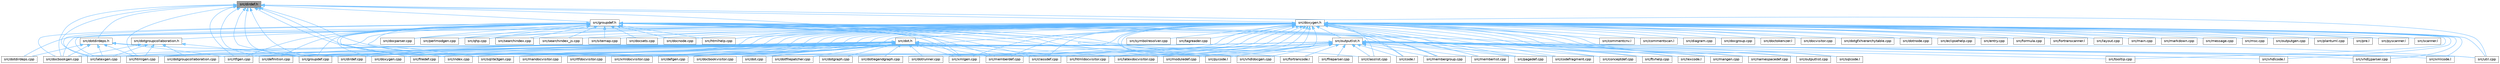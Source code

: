 digraph "src/dirdef.h"
{
 // INTERACTIVE_SVG=YES
 // LATEX_PDF_SIZE
  bgcolor="transparent";
  edge [fontname=Helvetica,fontsize=10,labelfontname=Helvetica,labelfontsize=10];
  node [fontname=Helvetica,fontsize=10,shape=box,height=0.2,width=0.4];
  Node1 [id="Node000001",label="src/dirdef.h",height=0.2,width=0.4,color="gray40", fillcolor="grey60", style="filled", fontcolor="black",tooltip=" "];
  Node1 -> Node2 [id="edge1_Node000001_Node000002",dir="back",color="steelblue1",style="solid",tooltip=" "];
  Node2 [id="Node000002",label="src/definition.cpp",height=0.2,width=0.4,color="grey40", fillcolor="white", style="filled",URL="$d3/dea/definition_8cpp.html",tooltip=" "];
  Node1 -> Node3 [id="edge2_Node000001_Node000003",dir="back",color="steelblue1",style="solid",tooltip=" "];
  Node3 [id="Node000003",label="src/dirdef.cpp",height=0.2,width=0.4,color="grey40", fillcolor="white", style="filled",URL="$d8/d52/dirdef_8cpp.html",tooltip=" "];
  Node1 -> Node4 [id="edge3_Node000001_Node000004",dir="back",color="steelblue1",style="solid",tooltip=" "];
  Node4 [id="Node000004",label="src/docbookgen.cpp",height=0.2,width=0.4,color="grey40", fillcolor="white", style="filled",URL="$d8/d29/docbookgen_8cpp.html",tooltip=" "];
  Node1 -> Node5 [id="edge4_Node000001_Node000005",dir="back",color="steelblue1",style="solid",tooltip=" "];
  Node5 [id="Node000005",label="src/dotdirdeps.h",height=0.2,width=0.4,color="grey40", fillcolor="white", style="filled",URL="$d3/dcf/dotdirdeps_8h.html",tooltip=" "];
  Node5 -> Node3 [id="edge5_Node000005_Node000003",dir="back",color="steelblue1",style="solid",tooltip=" "];
  Node5 -> Node4 [id="edge6_Node000005_Node000004",dir="back",color="steelblue1",style="solid",tooltip=" "];
  Node5 -> Node6 [id="edge7_Node000005_Node000006",dir="back",color="steelblue1",style="solid",tooltip=" "];
  Node6 [id="Node000006",label="src/dotdirdeps.cpp",height=0.2,width=0.4,color="grey40", fillcolor="white", style="filled",URL="$da/d45/dotdirdeps_8cpp.html",tooltip=" "];
  Node5 -> Node7 [id="edge8_Node000005_Node000007",dir="back",color="steelblue1",style="solid",tooltip=" "];
  Node7 [id="Node000007",label="src/htmlgen.cpp",height=0.2,width=0.4,color="grey40", fillcolor="white", style="filled",URL="$d8/d6e/htmlgen_8cpp.html",tooltip=" "];
  Node5 -> Node8 [id="edge9_Node000005_Node000008",dir="back",color="steelblue1",style="solid",tooltip=" "];
  Node8 [id="Node000008",label="src/latexgen.cpp",height=0.2,width=0.4,color="grey40", fillcolor="white", style="filled",URL="$d4/d42/latexgen_8cpp.html",tooltip=" "];
  Node5 -> Node9 [id="edge10_Node000005_Node000009",dir="back",color="steelblue1",style="solid",tooltip=" "];
  Node9 [id="Node000009",label="src/rtfgen.cpp",height=0.2,width=0.4,color="grey40", fillcolor="white", style="filled",URL="$d0/d9c/rtfgen_8cpp.html",tooltip=" "];
  Node1 -> Node10 [id="edge11_Node000001_Node000010",dir="back",color="steelblue1",style="solid",tooltip=" "];
  Node10 [id="Node000010",label="src/doxygen.cpp",height=0.2,width=0.4,color="grey40", fillcolor="white", style="filled",URL="$dc/d98/doxygen_8cpp.html",tooltip=" "];
  Node1 -> Node11 [id="edge12_Node000001_Node000011",dir="back",color="steelblue1",style="solid",tooltip=" "];
  Node11 [id="Node000011",label="src/doxygen.h",height=0.2,width=0.4,color="grey40", fillcolor="white", style="filled",URL="$d1/da1/doxygen_8h.html",tooltip=" "];
  Node11 -> Node12 [id="edge13_Node000011_Node000012",dir="back",color="steelblue1",style="solid",tooltip=" "];
  Node12 [id="Node000012",label="src/classdef.cpp",height=0.2,width=0.4,color="grey40", fillcolor="white", style="filled",URL="$de/d89/classdef_8cpp.html",tooltip=" "];
  Node11 -> Node13 [id="edge14_Node000011_Node000013",dir="back",color="steelblue1",style="solid",tooltip=" "];
  Node13 [id="Node000013",label="src/classlist.cpp",height=0.2,width=0.4,color="grey40", fillcolor="white", style="filled",URL="$d6/d10/classlist_8cpp.html",tooltip=" "];
  Node11 -> Node14 [id="edge15_Node000011_Node000014",dir="back",color="steelblue1",style="solid",tooltip=" "];
  Node14 [id="Node000014",label="src/code.l",height=0.2,width=0.4,color="grey40", fillcolor="white", style="filled",URL="$da/d1f/code_8l.html",tooltip=" "];
  Node11 -> Node15 [id="edge16_Node000011_Node000015",dir="back",color="steelblue1",style="solid",tooltip=" "];
  Node15 [id="Node000015",label="src/codefragment.cpp",height=0.2,width=0.4,color="grey40", fillcolor="white", style="filled",URL="$dd/d4a/codefragment_8cpp.html",tooltip=" "];
  Node11 -> Node16 [id="edge17_Node000011_Node000016",dir="back",color="steelblue1",style="solid",tooltip=" "];
  Node16 [id="Node000016",label="src/commentcnv.l",height=0.2,width=0.4,color="grey40", fillcolor="white", style="filled",URL="$d0/d47/commentcnv_8l.html",tooltip=" "];
  Node11 -> Node17 [id="edge18_Node000011_Node000017",dir="back",color="steelblue1",style="solid",tooltip=" "];
  Node17 [id="Node000017",label="src/commentscan.l",height=0.2,width=0.4,color="grey40", fillcolor="white", style="filled",URL="$d7/d5f/commentscan_8l.html",tooltip=" "];
  Node11 -> Node18 [id="edge19_Node000011_Node000018",dir="back",color="steelblue1",style="solid",tooltip=" "];
  Node18 [id="Node000018",label="src/conceptdef.cpp",height=0.2,width=0.4,color="grey40", fillcolor="white", style="filled",URL="$d8/d0a/conceptdef_8cpp.html",tooltip=" "];
  Node11 -> Node19 [id="edge20_Node000011_Node000019",dir="back",color="steelblue1",style="solid",tooltip=" "];
  Node19 [id="Node000019",label="src/defgen.cpp",height=0.2,width=0.4,color="grey40", fillcolor="white", style="filled",URL="$d3/d17/defgen_8cpp.html",tooltip=" "];
  Node11 -> Node2 [id="edge21_Node000011_Node000002",dir="back",color="steelblue1",style="solid",tooltip=" "];
  Node11 -> Node20 [id="edge22_Node000011_Node000020",dir="back",color="steelblue1",style="solid",tooltip=" "];
  Node20 [id="Node000020",label="src/diagram.cpp",height=0.2,width=0.4,color="grey40", fillcolor="white", style="filled",URL="$da/d0d/diagram_8cpp.html",tooltip=" "];
  Node11 -> Node3 [id="edge23_Node000011_Node000003",dir="back",color="steelblue1",style="solid",tooltip=" "];
  Node11 -> Node4 [id="edge24_Node000011_Node000004",dir="back",color="steelblue1",style="solid",tooltip=" "];
  Node11 -> Node21 [id="edge25_Node000011_Node000021",dir="back",color="steelblue1",style="solid",tooltip=" "];
  Node21 [id="Node000021",label="src/docbookvisitor.cpp",height=0.2,width=0.4,color="grey40", fillcolor="white", style="filled",URL="$dc/d05/docbookvisitor_8cpp.html",tooltip=" "];
  Node11 -> Node22 [id="edge26_Node000011_Node000022",dir="back",color="steelblue1",style="solid",tooltip=" "];
  Node22 [id="Node000022",label="src/docgroup.cpp",height=0.2,width=0.4,color="grey40", fillcolor="white", style="filled",URL="$d3/d36/docgroup_8cpp.html",tooltip=" "];
  Node11 -> Node23 [id="edge27_Node000011_Node000023",dir="back",color="steelblue1",style="solid",tooltip=" "];
  Node23 [id="Node000023",label="src/docnode.cpp",height=0.2,width=0.4,color="grey40", fillcolor="white", style="filled",URL="$d0/d2b/docnode_8cpp.html",tooltip=" "];
  Node11 -> Node24 [id="edge28_Node000011_Node000024",dir="back",color="steelblue1",style="solid",tooltip=" "];
  Node24 [id="Node000024",label="src/docparser.cpp",height=0.2,width=0.4,color="grey40", fillcolor="white", style="filled",URL="$da/d17/docparser_8cpp.html",tooltip=" "];
  Node11 -> Node25 [id="edge29_Node000011_Node000025",dir="back",color="steelblue1",style="solid",tooltip=" "];
  Node25 [id="Node000025",label="src/docsets.cpp",height=0.2,width=0.4,color="grey40", fillcolor="white", style="filled",URL="$d7/d8f/docsets_8cpp.html",tooltip=" "];
  Node11 -> Node26 [id="edge30_Node000011_Node000026",dir="back",color="steelblue1",style="solid",tooltip=" "];
  Node26 [id="Node000026",label="src/doctokenizer.l",height=0.2,width=0.4,color="grey40", fillcolor="white", style="filled",URL="$d1/d39/doctokenizer_8l.html",tooltip=" "];
  Node11 -> Node27 [id="edge31_Node000011_Node000027",dir="back",color="steelblue1",style="solid",tooltip=" "];
  Node27 [id="Node000027",label="src/docvisitor.cpp",height=0.2,width=0.4,color="grey40", fillcolor="white", style="filled",URL="$da/d39/docvisitor_8cpp.html",tooltip=" "];
  Node11 -> Node28 [id="edge32_Node000011_Node000028",dir="back",color="steelblue1",style="solid",tooltip=" "];
  Node28 [id="Node000028",label="src/dot.cpp",height=0.2,width=0.4,color="grey40", fillcolor="white", style="filled",URL="$de/daa/dot_8cpp.html",tooltip=" "];
  Node11 -> Node29 [id="edge33_Node000011_Node000029",dir="back",color="steelblue1",style="solid",tooltip=" "];
  Node29 [id="Node000029",label="src/dot.h",height=0.2,width=0.4,color="grey40", fillcolor="white", style="filled",URL="$d6/d4a/dot_8h.html",tooltip=" "];
  Node29 -> Node12 [id="edge34_Node000029_Node000012",dir="back",color="steelblue1",style="solid",tooltip=" "];
  Node29 -> Node19 [id="edge35_Node000029_Node000019",dir="back",color="steelblue1",style="solid",tooltip=" "];
  Node29 -> Node3 [id="edge36_Node000029_Node000003",dir="back",color="steelblue1",style="solid",tooltip=" "];
  Node29 -> Node4 [id="edge37_Node000029_Node000004",dir="back",color="steelblue1",style="solid",tooltip=" "];
  Node29 -> Node21 [id="edge38_Node000029_Node000021",dir="back",color="steelblue1",style="solid",tooltip=" "];
  Node29 -> Node28 [id="edge39_Node000029_Node000028",dir="back",color="steelblue1",style="solid",tooltip=" "];
  Node29 -> Node30 [id="edge40_Node000029_Node000030",dir="back",color="steelblue1",style="solid",tooltip=" "];
  Node30 [id="Node000030",label="src/dotfilepatcher.cpp",height=0.2,width=0.4,color="grey40", fillcolor="white", style="filled",URL="$d9/d92/dotfilepatcher_8cpp.html",tooltip=" "];
  Node29 -> Node31 [id="edge41_Node000029_Node000031",dir="back",color="steelblue1",style="solid",tooltip=" "];
  Node31 [id="Node000031",label="src/dotgraph.cpp",height=0.2,width=0.4,color="grey40", fillcolor="white", style="filled",URL="$de/d45/dotgraph_8cpp.html",tooltip=" "];
  Node29 -> Node32 [id="edge42_Node000029_Node000032",dir="back",color="steelblue1",style="solid",tooltip=" "];
  Node32 [id="Node000032",label="src/dotlegendgraph.cpp",height=0.2,width=0.4,color="grey40", fillcolor="white", style="filled",URL="$d4/d33/dotlegendgraph_8cpp.html",tooltip=" "];
  Node29 -> Node33 [id="edge43_Node000029_Node000033",dir="back",color="steelblue1",style="solid",tooltip=" "];
  Node33 [id="Node000033",label="src/dotrunner.cpp",height=0.2,width=0.4,color="grey40", fillcolor="white", style="filled",URL="$d1/dfe/dotrunner_8cpp.html",tooltip=" "];
  Node29 -> Node10 [id="edge44_Node000029_Node000010",dir="back",color="steelblue1",style="solid",tooltip=" "];
  Node29 -> Node34 [id="edge45_Node000029_Node000034",dir="back",color="steelblue1",style="solid",tooltip=" "];
  Node34 [id="Node000034",label="src/filedef.cpp",height=0.2,width=0.4,color="grey40", fillcolor="white", style="filled",URL="$d6/ddc/filedef_8cpp.html",tooltip=" "];
  Node29 -> Node35 [id="edge46_Node000029_Node000035",dir="back",color="steelblue1",style="solid",tooltip=" "];
  Node35 [id="Node000035",label="src/groupdef.cpp",height=0.2,width=0.4,color="grey40", fillcolor="white", style="filled",URL="$d6/d42/groupdef_8cpp.html",tooltip=" "];
  Node29 -> Node36 [id="edge47_Node000029_Node000036",dir="back",color="steelblue1",style="solid",tooltip=" "];
  Node36 [id="Node000036",label="src/htmldocvisitor.cpp",height=0.2,width=0.4,color="grey40", fillcolor="white", style="filled",URL="$da/db0/htmldocvisitor_8cpp.html",tooltip=" "];
  Node29 -> Node7 [id="edge48_Node000029_Node000007",dir="back",color="steelblue1",style="solid",tooltip=" "];
  Node29 -> Node37 [id="edge49_Node000029_Node000037",dir="back",color="steelblue1",style="solid",tooltip=" "];
  Node37 [id="Node000037",label="src/index.cpp",height=0.2,width=0.4,color="grey40", fillcolor="white", style="filled",URL="$db/d14/index_8cpp.html",tooltip="This file contains functions for the various index pages."];
  Node29 -> Node38 [id="edge50_Node000029_Node000038",dir="back",color="steelblue1",style="solid",tooltip=" "];
  Node38 [id="Node000038",label="src/latexdocvisitor.cpp",height=0.2,width=0.4,color="grey40", fillcolor="white", style="filled",URL="$d1/d4e/latexdocvisitor_8cpp.html",tooltip=" "];
  Node29 -> Node8 [id="edge51_Node000029_Node000008",dir="back",color="steelblue1",style="solid",tooltip=" "];
  Node29 -> Node39 [id="edge52_Node000029_Node000039",dir="back",color="steelblue1",style="solid",tooltip=" "];
  Node39 [id="Node000039",label="src/mandocvisitor.cpp",height=0.2,width=0.4,color="grey40", fillcolor="white", style="filled",URL="$d8/dde/mandocvisitor_8cpp.html",tooltip=" "];
  Node29 -> Node40 [id="edge53_Node000029_Node000040",dir="back",color="steelblue1",style="solid",tooltip=" "];
  Node40 [id="Node000040",label="src/memberdef.cpp",height=0.2,width=0.4,color="grey40", fillcolor="white", style="filled",URL="$d0/d72/memberdef_8cpp.html",tooltip=" "];
  Node29 -> Node41 [id="edge54_Node000029_Node000041",dir="back",color="steelblue1",style="solid",tooltip=" "];
  Node41 [id="Node000041",label="src/rtfdocvisitor.cpp",height=0.2,width=0.4,color="grey40", fillcolor="white", style="filled",URL="$de/d9a/rtfdocvisitor_8cpp.html",tooltip=" "];
  Node29 -> Node9 [id="edge55_Node000029_Node000009",dir="back",color="steelblue1",style="solid",tooltip=" "];
  Node29 -> Node42 [id="edge56_Node000029_Node000042",dir="back",color="steelblue1",style="solid",tooltip=" "];
  Node42 [id="Node000042",label="src/sqlite3gen.cpp",height=0.2,width=0.4,color="grey40", fillcolor="white", style="filled",URL="$d8/df8/sqlite3gen_8cpp.html",tooltip=" "];
  Node29 -> Node43 [id="edge57_Node000029_Node000043",dir="back",color="steelblue1",style="solid",tooltip=" "];
  Node43 [id="Node000043",label="src/xmldocvisitor.cpp",height=0.2,width=0.4,color="grey40", fillcolor="white", style="filled",URL="$dd/db6/xmldocvisitor_8cpp.html",tooltip=" "];
  Node29 -> Node44 [id="edge58_Node000029_Node000044",dir="back",color="steelblue1",style="solid",tooltip=" "];
  Node44 [id="Node000044",label="src/xmlgen.cpp",height=0.2,width=0.4,color="grey40", fillcolor="white", style="filled",URL="$d0/dc3/xmlgen_8cpp.html",tooltip=" "];
  Node11 -> Node6 [id="edge59_Node000011_Node000006",dir="back",color="steelblue1",style="solid",tooltip=" "];
  Node11 -> Node30 [id="edge60_Node000011_Node000030",dir="back",color="steelblue1",style="solid",tooltip=" "];
  Node11 -> Node45 [id="edge61_Node000011_Node000045",dir="back",color="steelblue1",style="solid",tooltip=" "];
  Node45 [id="Node000045",label="src/dotgfxhierarchytable.cpp",height=0.2,width=0.4,color="grey40", fillcolor="white", style="filled",URL="$d4/d09/dotgfxhierarchytable_8cpp.html",tooltip=" "];
  Node11 -> Node31 [id="edge62_Node000011_Node000031",dir="back",color="steelblue1",style="solid",tooltip=" "];
  Node11 -> Node46 [id="edge63_Node000011_Node000046",dir="back",color="steelblue1",style="solid",tooltip=" "];
  Node46 [id="Node000046",label="src/dotgroupcollaboration.cpp",height=0.2,width=0.4,color="grey40", fillcolor="white", style="filled",URL="$d1/d86/dotgroupcollaboration_8cpp.html",tooltip=" "];
  Node11 -> Node32 [id="edge64_Node000011_Node000032",dir="back",color="steelblue1",style="solid",tooltip=" "];
  Node11 -> Node47 [id="edge65_Node000011_Node000047",dir="back",color="steelblue1",style="solid",tooltip=" "];
  Node47 [id="Node000047",label="src/dotnode.cpp",height=0.2,width=0.4,color="grey40", fillcolor="white", style="filled",URL="$df/d58/dotnode_8cpp.html",tooltip=" "];
  Node11 -> Node33 [id="edge66_Node000011_Node000033",dir="back",color="steelblue1",style="solid",tooltip=" "];
  Node11 -> Node10 [id="edge67_Node000011_Node000010",dir="back",color="steelblue1",style="solid",tooltip=" "];
  Node11 -> Node48 [id="edge68_Node000011_Node000048",dir="back",color="steelblue1",style="solid",tooltip=" "];
  Node48 [id="Node000048",label="src/eclipsehelp.cpp",height=0.2,width=0.4,color="grey40", fillcolor="white", style="filled",URL="$d8/d56/eclipsehelp_8cpp.html",tooltip=" "];
  Node11 -> Node49 [id="edge69_Node000011_Node000049",dir="back",color="steelblue1",style="solid",tooltip=" "];
  Node49 [id="Node000049",label="src/entry.cpp",height=0.2,width=0.4,color="grey40", fillcolor="white", style="filled",URL="$d2/dd2/entry_8cpp.html",tooltip=" "];
  Node11 -> Node34 [id="edge70_Node000011_Node000034",dir="back",color="steelblue1",style="solid",tooltip=" "];
  Node11 -> Node50 [id="edge71_Node000011_Node000050",dir="back",color="steelblue1",style="solid",tooltip=" "];
  Node50 [id="Node000050",label="src/formula.cpp",height=0.2,width=0.4,color="grey40", fillcolor="white", style="filled",URL="$d7/d5b/formula_8cpp.html",tooltip=" "];
  Node11 -> Node51 [id="edge72_Node000011_Node000051",dir="back",color="steelblue1",style="solid",tooltip=" "];
  Node51 [id="Node000051",label="src/fortrancode.l",height=0.2,width=0.4,color="grey40", fillcolor="white", style="filled",URL="$d9/d5b/fortrancode_8l.html",tooltip=" "];
  Node11 -> Node52 [id="edge73_Node000011_Node000052",dir="back",color="steelblue1",style="solid",tooltip=" "];
  Node52 [id="Node000052",label="src/fortranscanner.l",height=0.2,width=0.4,color="grey40", fillcolor="white", style="filled",URL="$dd/d00/fortranscanner_8l.html",tooltip=" "];
  Node11 -> Node53 [id="edge74_Node000011_Node000053",dir="back",color="steelblue1",style="solid",tooltip=" "];
  Node53 [id="Node000053",label="src/ftvhelp.cpp",height=0.2,width=0.4,color="grey40", fillcolor="white", style="filled",URL="$db/d41/ftvhelp_8cpp.html",tooltip=" "];
  Node11 -> Node35 [id="edge75_Node000011_Node000035",dir="back",color="steelblue1",style="solid",tooltip=" "];
  Node11 -> Node36 [id="edge76_Node000011_Node000036",dir="back",color="steelblue1",style="solid",tooltip=" "];
  Node11 -> Node7 [id="edge77_Node000011_Node000007",dir="back",color="steelblue1",style="solid",tooltip=" "];
  Node11 -> Node54 [id="edge78_Node000011_Node000054",dir="back",color="steelblue1",style="solid",tooltip=" "];
  Node54 [id="Node000054",label="src/htmlhelp.cpp",height=0.2,width=0.4,color="grey40", fillcolor="white", style="filled",URL="$d3/d4b/htmlhelp_8cpp.html",tooltip=" "];
  Node11 -> Node37 [id="edge79_Node000011_Node000037",dir="back",color="steelblue1",style="solid",tooltip=" "];
  Node11 -> Node38 [id="edge80_Node000011_Node000038",dir="back",color="steelblue1",style="solid",tooltip=" "];
  Node11 -> Node8 [id="edge81_Node000011_Node000008",dir="back",color="steelblue1",style="solid",tooltip=" "];
  Node11 -> Node55 [id="edge82_Node000011_Node000055",dir="back",color="steelblue1",style="solid",tooltip=" "];
  Node55 [id="Node000055",label="src/layout.cpp",height=0.2,width=0.4,color="grey40", fillcolor="white", style="filled",URL="$db/d16/layout_8cpp.html",tooltip=" "];
  Node11 -> Node56 [id="edge83_Node000011_Node000056",dir="back",color="steelblue1",style="solid",tooltip=" "];
  Node56 [id="Node000056",label="src/lexcode.l",height=0.2,width=0.4,color="grey40", fillcolor="white", style="filled",URL="$d0/d7e/lexcode_8l.html",tooltip=" "];
  Node11 -> Node57 [id="edge84_Node000011_Node000057",dir="back",color="steelblue1",style="solid",tooltip=" "];
  Node57 [id="Node000057",label="src/main.cpp",height=0.2,width=0.4,color="grey40", fillcolor="white", style="filled",URL="$df/d0a/main_8cpp.html",tooltip="main entry point for doxygen"];
  Node11 -> Node39 [id="edge85_Node000011_Node000039",dir="back",color="steelblue1",style="solid",tooltip=" "];
  Node11 -> Node58 [id="edge86_Node000011_Node000058",dir="back",color="steelblue1",style="solid",tooltip=" "];
  Node58 [id="Node000058",label="src/mangen.cpp",height=0.2,width=0.4,color="grey40", fillcolor="white", style="filled",URL="$d7/de7/mangen_8cpp.html",tooltip=" "];
  Node11 -> Node59 [id="edge87_Node000011_Node000059",dir="back",color="steelblue1",style="solid",tooltip=" "];
  Node59 [id="Node000059",label="src/markdown.cpp",height=0.2,width=0.4,color="grey40", fillcolor="white", style="filled",URL="$de/d04/markdown_8cpp.html",tooltip=" "];
  Node11 -> Node40 [id="edge88_Node000011_Node000040",dir="back",color="steelblue1",style="solid",tooltip=" "];
  Node11 -> Node60 [id="edge89_Node000011_Node000060",dir="back",color="steelblue1",style="solid",tooltip=" "];
  Node60 [id="Node000060",label="src/membergroup.cpp",height=0.2,width=0.4,color="grey40", fillcolor="white", style="filled",URL="$d6/d18/membergroup_8cpp.html",tooltip=" "];
  Node11 -> Node61 [id="edge90_Node000011_Node000061",dir="back",color="steelblue1",style="solid",tooltip=" "];
  Node61 [id="Node000061",label="src/memberlist.cpp",height=0.2,width=0.4,color="grey40", fillcolor="white", style="filled",URL="$d0/d14/memberlist_8cpp.html",tooltip=" "];
  Node11 -> Node62 [id="edge91_Node000011_Node000062",dir="back",color="steelblue1",style="solid",tooltip=" "];
  Node62 [id="Node000062",label="src/message.cpp",height=0.2,width=0.4,color="grey40", fillcolor="white", style="filled",URL="$d8/d6a/message_8cpp.html",tooltip=" "];
  Node11 -> Node63 [id="edge92_Node000011_Node000063",dir="back",color="steelblue1",style="solid",tooltip=" "];
  Node63 [id="Node000063",label="src/msc.cpp",height=0.2,width=0.4,color="grey40", fillcolor="white", style="filled",URL="$db/d33/msc_8cpp.html",tooltip=" "];
  Node11 -> Node64 [id="edge93_Node000011_Node000064",dir="back",color="steelblue1",style="solid",tooltip=" "];
  Node64 [id="Node000064",label="src/namespacedef.cpp",height=0.2,width=0.4,color="grey40", fillcolor="white", style="filled",URL="$d7/d1c/namespacedef_8cpp.html",tooltip=" "];
  Node11 -> Node65 [id="edge94_Node000011_Node000065",dir="back",color="steelblue1",style="solid",tooltip=" "];
  Node65 [id="Node000065",label="src/outputgen.cpp",height=0.2,width=0.4,color="grey40", fillcolor="white", style="filled",URL="$d0/d17/outputgen_8cpp.html",tooltip=" "];
  Node11 -> Node66 [id="edge95_Node000011_Node000066",dir="back",color="steelblue1",style="solid",tooltip=" "];
  Node66 [id="Node000066",label="src/outputlist.cpp",height=0.2,width=0.4,color="grey40", fillcolor="white", style="filled",URL="$db/dd8/outputlist_8cpp.html",tooltip=" "];
  Node11 -> Node67 [id="edge96_Node000011_Node000067",dir="back",color="steelblue1",style="solid",tooltip=" "];
  Node67 [id="Node000067",label="src/outputlist.h",height=0.2,width=0.4,color="grey40", fillcolor="white", style="filled",URL="$d2/db9/outputlist_8h.html",tooltip=" "];
  Node67 -> Node12 [id="edge97_Node000067_Node000012",dir="back",color="steelblue1",style="solid",tooltip=" "];
  Node67 -> Node13 [id="edge98_Node000067_Node000013",dir="back",color="steelblue1",style="solid",tooltip=" "];
  Node67 -> Node14 [id="edge99_Node000067_Node000014",dir="back",color="steelblue1",style="solid",tooltip=" "];
  Node67 -> Node15 [id="edge100_Node000067_Node000015",dir="back",color="steelblue1",style="solid",tooltip=" "];
  Node67 -> Node18 [id="edge101_Node000067_Node000018",dir="back",color="steelblue1",style="solid",tooltip=" "];
  Node67 -> Node2 [id="edge102_Node000067_Node000002",dir="back",color="steelblue1",style="solid",tooltip=" "];
  Node67 -> Node3 [id="edge103_Node000067_Node000003",dir="back",color="steelblue1",style="solid",tooltip=" "];
  Node67 -> Node4 [id="edge104_Node000067_Node000004",dir="back",color="steelblue1",style="solid",tooltip=" "];
  Node67 -> Node10 [id="edge105_Node000067_Node000010",dir="back",color="steelblue1",style="solid",tooltip=" "];
  Node67 -> Node34 [id="edge106_Node000067_Node000034",dir="back",color="steelblue1",style="solid",tooltip=" "];
  Node67 -> Node68 [id="edge107_Node000067_Node000068",dir="back",color="steelblue1",style="solid",tooltip=" "];
  Node68 [id="Node000068",label="src/fileparser.cpp",height=0.2,width=0.4,color="grey40", fillcolor="white", style="filled",URL="$d9/d74/fileparser_8cpp.html",tooltip=" "];
  Node67 -> Node51 [id="edge108_Node000067_Node000051",dir="back",color="steelblue1",style="solid",tooltip=" "];
  Node67 -> Node53 [id="edge109_Node000067_Node000053",dir="back",color="steelblue1",style="solid",tooltip=" "];
  Node67 -> Node35 [id="edge110_Node000067_Node000035",dir="back",color="steelblue1",style="solid",tooltip=" "];
  Node67 -> Node36 [id="edge111_Node000067_Node000036",dir="back",color="steelblue1",style="solid",tooltip=" "];
  Node67 -> Node7 [id="edge112_Node000067_Node000007",dir="back",color="steelblue1",style="solid",tooltip=" "];
  Node67 -> Node37 [id="edge113_Node000067_Node000037",dir="back",color="steelblue1",style="solid",tooltip=" "];
  Node67 -> Node38 [id="edge114_Node000067_Node000038",dir="back",color="steelblue1",style="solid",tooltip=" "];
  Node67 -> Node8 [id="edge115_Node000067_Node000008",dir="back",color="steelblue1",style="solid",tooltip=" "];
  Node67 -> Node56 [id="edge116_Node000067_Node000056",dir="back",color="steelblue1",style="solid",tooltip=" "];
  Node67 -> Node58 [id="edge117_Node000067_Node000058",dir="back",color="steelblue1",style="solid",tooltip=" "];
  Node67 -> Node40 [id="edge118_Node000067_Node000040",dir="back",color="steelblue1",style="solid",tooltip=" "];
  Node67 -> Node60 [id="edge119_Node000067_Node000060",dir="back",color="steelblue1",style="solid",tooltip=" "];
  Node67 -> Node61 [id="edge120_Node000067_Node000061",dir="back",color="steelblue1",style="solid",tooltip=" "];
  Node67 -> Node69 [id="edge121_Node000067_Node000069",dir="back",color="steelblue1",style="solid",tooltip=" "];
  Node69 [id="Node000069",label="src/moduledef.cpp",height=0.2,width=0.4,color="grey40", fillcolor="white", style="filled",URL="$dd/d5c/moduledef_8cpp.html",tooltip=" "];
  Node67 -> Node64 [id="edge122_Node000067_Node000064",dir="back",color="steelblue1",style="solid",tooltip=" "];
  Node67 -> Node66 [id="edge123_Node000067_Node000066",dir="back",color="steelblue1",style="solid",tooltip=" "];
  Node67 -> Node70 [id="edge124_Node000067_Node000070",dir="back",color="steelblue1",style="solid",tooltip=" "];
  Node70 [id="Node000070",label="src/pagedef.cpp",height=0.2,width=0.4,color="grey40", fillcolor="white", style="filled",URL="$d9/db4/pagedef_8cpp.html",tooltip=" "];
  Node67 -> Node71 [id="edge125_Node000067_Node000071",dir="back",color="steelblue1",style="solid",tooltip=" "];
  Node71 [id="Node000071",label="src/pycode.l",height=0.2,width=0.4,color="grey40", fillcolor="white", style="filled",URL="$d3/ded/pycode_8l.html",tooltip=" "];
  Node67 -> Node9 [id="edge126_Node000067_Node000009",dir="back",color="steelblue1",style="solid",tooltip=" "];
  Node67 -> Node72 [id="edge127_Node000067_Node000072",dir="back",color="steelblue1",style="solid",tooltip=" "];
  Node72 [id="Node000072",label="src/sqlcode.l",height=0.2,width=0.4,color="grey40", fillcolor="white", style="filled",URL="$d2/dda/sqlcode_8l.html",tooltip=" "];
  Node67 -> Node42 [id="edge128_Node000067_Node000042",dir="back",color="steelblue1",style="solid",tooltip=" "];
  Node67 -> Node73 [id="edge129_Node000067_Node000073",dir="back",color="steelblue1",style="solid",tooltip=" "];
  Node73 [id="Node000073",label="src/tooltip.cpp",height=0.2,width=0.4,color="grey40", fillcolor="white", style="filled",URL="$d7/d56/tooltip_8cpp.html",tooltip=" "];
  Node67 -> Node74 [id="edge130_Node000067_Node000074",dir="back",color="steelblue1",style="solid",tooltip=" "];
  Node74 [id="Node000074",label="src/util.cpp",height=0.2,width=0.4,color="grey40", fillcolor="white", style="filled",URL="$df/d2d/util_8cpp.html",tooltip=" "];
  Node67 -> Node75 [id="edge131_Node000067_Node000075",dir="back",color="steelblue1",style="solid",tooltip=" "];
  Node75 [id="Node000075",label="src/vhdlcode.l",height=0.2,width=0.4,color="grey40", fillcolor="white", style="filled",URL="$d5/d6a/vhdlcode_8l.html",tooltip=" "];
  Node67 -> Node76 [id="edge132_Node000067_Node000076",dir="back",color="steelblue1",style="solid",tooltip=" "];
  Node76 [id="Node000076",label="src/vhdldocgen.cpp",height=0.2,width=0.4,color="grey40", fillcolor="white", style="filled",URL="$de/dea/vhdldocgen_8cpp.html",tooltip=" "];
  Node67 -> Node77 [id="edge133_Node000067_Node000077",dir="back",color="steelblue1",style="solid",tooltip=" "];
  Node77 [id="Node000077",label="src/vhdljjparser.cpp",height=0.2,width=0.4,color="grey40", fillcolor="white", style="filled",URL="$d1/d86/vhdljjparser_8cpp.html",tooltip=" "];
  Node67 -> Node78 [id="edge134_Node000067_Node000078",dir="back",color="steelblue1",style="solid",tooltip=" "];
  Node78 [id="Node000078",label="src/xmlcode.l",height=0.2,width=0.4,color="grey40", fillcolor="white", style="filled",URL="$dc/dc1/xmlcode_8l.html",tooltip=" "];
  Node67 -> Node44 [id="edge135_Node000067_Node000044",dir="back",color="steelblue1",style="solid",tooltip=" "];
  Node11 -> Node70 [id="edge136_Node000011_Node000070",dir="back",color="steelblue1",style="solid",tooltip=" "];
  Node11 -> Node79 [id="edge137_Node000011_Node000079",dir="back",color="steelblue1",style="solid",tooltip=" "];
  Node79 [id="Node000079",label="src/perlmodgen.cpp",height=0.2,width=0.4,color="grey40", fillcolor="white", style="filled",URL="$de/dd0/perlmodgen_8cpp.html",tooltip=" "];
  Node11 -> Node80 [id="edge138_Node000011_Node000080",dir="back",color="steelblue1",style="solid",tooltip=" "];
  Node80 [id="Node000080",label="src/plantuml.cpp",height=0.2,width=0.4,color="grey40", fillcolor="white", style="filled",URL="$d7/d5b/plantuml_8cpp.html",tooltip=" "];
  Node11 -> Node81 [id="edge139_Node000011_Node000081",dir="back",color="steelblue1",style="solid",tooltip=" "];
  Node81 [id="Node000081",label="src/pre.l",height=0.2,width=0.4,color="grey40", fillcolor="white", style="filled",URL="$d0/da7/pre_8l.html",tooltip=" "];
  Node11 -> Node71 [id="edge140_Node000011_Node000071",dir="back",color="steelblue1",style="solid",tooltip=" "];
  Node11 -> Node82 [id="edge141_Node000011_Node000082",dir="back",color="steelblue1",style="solid",tooltip=" "];
  Node82 [id="Node000082",label="src/pyscanner.l",height=0.2,width=0.4,color="grey40", fillcolor="white", style="filled",URL="$de/d2b/pyscanner_8l.html",tooltip=" "];
  Node11 -> Node83 [id="edge142_Node000011_Node000083",dir="back",color="steelblue1",style="solid",tooltip=" "];
  Node83 [id="Node000083",label="src/qhp.cpp",height=0.2,width=0.4,color="grey40", fillcolor="white", style="filled",URL="$d9/d45/qhp_8cpp.html",tooltip=" "];
  Node11 -> Node41 [id="edge143_Node000011_Node000041",dir="back",color="steelblue1",style="solid",tooltip=" "];
  Node11 -> Node9 [id="edge144_Node000011_Node000009",dir="back",color="steelblue1",style="solid",tooltip=" "];
  Node11 -> Node84 [id="edge145_Node000011_Node000084",dir="back",color="steelblue1",style="solid",tooltip=" "];
  Node84 [id="Node000084",label="src/scanner.l",height=0.2,width=0.4,color="grey40", fillcolor="white", style="filled",URL="$da/d11/scanner_8l.html",tooltip=" "];
  Node11 -> Node85 [id="edge146_Node000011_Node000085",dir="back",color="steelblue1",style="solid",tooltip=" "];
  Node85 [id="Node000085",label="src/searchindex.cpp",height=0.2,width=0.4,color="grey40", fillcolor="white", style="filled",URL="$d7/d79/searchindex_8cpp.html",tooltip=" "];
  Node11 -> Node86 [id="edge147_Node000011_Node000086",dir="back",color="steelblue1",style="solid",tooltip=" "];
  Node86 [id="Node000086",label="src/searchindex_js.cpp",height=0.2,width=0.4,color="grey40", fillcolor="white", style="filled",URL="$d9/d2f/searchindex__js_8cpp.html",tooltip=" "];
  Node11 -> Node87 [id="edge148_Node000011_Node000087",dir="back",color="steelblue1",style="solid",tooltip=" "];
  Node87 [id="Node000087",label="src/sitemap.cpp",height=0.2,width=0.4,color="grey40", fillcolor="white", style="filled",URL="$d3/d25/sitemap_8cpp.html",tooltip=" "];
  Node11 -> Node72 [id="edge149_Node000011_Node000072",dir="back",color="steelblue1",style="solid",tooltip=" "];
  Node11 -> Node42 [id="edge150_Node000011_Node000042",dir="back",color="steelblue1",style="solid",tooltip=" "];
  Node11 -> Node88 [id="edge151_Node000011_Node000088",dir="back",color="steelblue1",style="solid",tooltip=" "];
  Node88 [id="Node000088",label="src/symbolresolver.cpp",height=0.2,width=0.4,color="grey40", fillcolor="white", style="filled",URL="$d2/d99/symbolresolver_8cpp.html",tooltip=" "];
  Node11 -> Node89 [id="edge152_Node000011_Node000089",dir="back",color="steelblue1",style="solid",tooltip=" "];
  Node89 [id="Node000089",label="src/tagreader.cpp",height=0.2,width=0.4,color="grey40", fillcolor="white", style="filled",URL="$d4/d7b/tagreader_8cpp.html",tooltip=" "];
  Node11 -> Node73 [id="edge153_Node000011_Node000073",dir="back",color="steelblue1",style="solid",tooltip=" "];
  Node11 -> Node74 [id="edge154_Node000011_Node000074",dir="back",color="steelblue1",style="solid",tooltip=" "];
  Node11 -> Node75 [id="edge155_Node000011_Node000075",dir="back",color="steelblue1",style="solid",tooltip=" "];
  Node11 -> Node76 [id="edge156_Node000011_Node000076",dir="back",color="steelblue1",style="solid",tooltip=" "];
  Node11 -> Node77 [id="edge157_Node000011_Node000077",dir="back",color="steelblue1",style="solid",tooltip=" "];
  Node11 -> Node78 [id="edge158_Node000011_Node000078",dir="back",color="steelblue1",style="solid",tooltip=" "];
  Node11 -> Node43 [id="edge159_Node000011_Node000043",dir="back",color="steelblue1",style="solid",tooltip=" "];
  Node11 -> Node44 [id="edge160_Node000011_Node000044",dir="back",color="steelblue1",style="solid",tooltip=" "];
  Node1 -> Node34 [id="edge161_Node000001_Node000034",dir="back",color="steelblue1",style="solid",tooltip=" "];
  Node1 -> Node35 [id="edge162_Node000001_Node000035",dir="back",color="steelblue1",style="solid",tooltip=" "];
  Node1 -> Node90 [id="edge163_Node000001_Node000090",dir="back",color="steelblue1",style="solid",tooltip=" "];
  Node90 [id="Node000090",label="src/groupdef.h",height=0.2,width=0.4,color="grey40", fillcolor="white", style="filled",URL="$d1/de6/groupdef_8h.html",tooltip=" "];
  Node90 -> Node12 [id="edge164_Node000090_Node000012",dir="back",color="steelblue1",style="solid",tooltip=" "];
  Node90 -> Node13 [id="edge165_Node000090_Node000013",dir="back",color="steelblue1",style="solid",tooltip=" "];
  Node90 -> Node14 [id="edge166_Node000090_Node000014",dir="back",color="steelblue1",style="solid",tooltip=" "];
  Node90 -> Node2 [id="edge167_Node000090_Node000002",dir="back",color="steelblue1",style="solid",tooltip=" "];
  Node90 -> Node4 [id="edge168_Node000090_Node000004",dir="back",color="steelblue1",style="solid",tooltip=" "];
  Node90 -> Node23 [id="edge169_Node000090_Node000023",dir="back",color="steelblue1",style="solid",tooltip=" "];
  Node90 -> Node24 [id="edge170_Node000090_Node000024",dir="back",color="steelblue1",style="solid",tooltip=" "];
  Node90 -> Node25 [id="edge171_Node000090_Node000025",dir="back",color="steelblue1",style="solid",tooltip=" "];
  Node90 -> Node91 [id="edge172_Node000090_Node000091",dir="back",color="steelblue1",style="solid",tooltip=" "];
  Node91 [id="Node000091",label="src/dotgroupcollaboration.h",height=0.2,width=0.4,color="grey40", fillcolor="white", style="filled",URL="$d7/d99/dotgroupcollaboration_8h.html",tooltip=" "];
  Node91 -> Node4 [id="edge173_Node000091_Node000004",dir="back",color="steelblue1",style="solid",tooltip=" "];
  Node91 -> Node46 [id="edge174_Node000091_Node000046",dir="back",color="steelblue1",style="solid",tooltip=" "];
  Node91 -> Node35 [id="edge175_Node000091_Node000035",dir="back",color="steelblue1",style="solid",tooltip=" "];
  Node91 -> Node7 [id="edge176_Node000091_Node000007",dir="back",color="steelblue1",style="solid",tooltip=" "];
  Node91 -> Node8 [id="edge177_Node000091_Node000008",dir="back",color="steelblue1",style="solid",tooltip=" "];
  Node90 -> Node10 [id="edge178_Node000090_Node000010",dir="back",color="steelblue1",style="solid",tooltip=" "];
  Node90 -> Node34 [id="edge179_Node000090_Node000034",dir="back",color="steelblue1",style="solid",tooltip=" "];
  Node90 -> Node51 [id="edge180_Node000090_Node000051",dir="back",color="steelblue1",style="solid",tooltip=" "];
  Node90 -> Node35 [id="edge181_Node000090_Node000035",dir="back",color="steelblue1",style="solid",tooltip=" "];
  Node90 -> Node54 [id="edge182_Node000090_Node000054",dir="back",color="steelblue1",style="solid",tooltip=" "];
  Node90 -> Node37 [id="edge183_Node000090_Node000037",dir="back",color="steelblue1",style="solid",tooltip=" "];
  Node90 -> Node8 [id="edge184_Node000090_Node000008",dir="back",color="steelblue1",style="solid",tooltip=" "];
  Node90 -> Node40 [id="edge185_Node000090_Node000040",dir="back",color="steelblue1",style="solid",tooltip=" "];
  Node90 -> Node60 [id="edge186_Node000090_Node000060",dir="back",color="steelblue1",style="solid",tooltip=" "];
  Node90 -> Node61 [id="edge187_Node000090_Node000061",dir="back",color="steelblue1",style="solid",tooltip=" "];
  Node90 -> Node69 [id="edge188_Node000090_Node000069",dir="back",color="steelblue1",style="solid",tooltip=" "];
  Node90 -> Node70 [id="edge189_Node000090_Node000070",dir="back",color="steelblue1",style="solid",tooltip=" "];
  Node90 -> Node79 [id="edge190_Node000090_Node000079",dir="back",color="steelblue1",style="solid",tooltip=" "];
  Node90 -> Node71 [id="edge191_Node000090_Node000071",dir="back",color="steelblue1",style="solid",tooltip=" "];
  Node90 -> Node83 [id="edge192_Node000090_Node000083",dir="back",color="steelblue1",style="solid",tooltip=" "];
  Node90 -> Node9 [id="edge193_Node000090_Node000009",dir="back",color="steelblue1",style="solid",tooltip=" "];
  Node90 -> Node85 [id="edge194_Node000090_Node000085",dir="back",color="steelblue1",style="solid",tooltip=" "];
  Node90 -> Node86 [id="edge195_Node000090_Node000086",dir="back",color="steelblue1",style="solid",tooltip=" "];
  Node90 -> Node87 [id="edge196_Node000090_Node000087",dir="back",color="steelblue1",style="solid",tooltip=" "];
  Node90 -> Node42 [id="edge197_Node000090_Node000042",dir="back",color="steelblue1",style="solid",tooltip=" "];
  Node90 -> Node74 [id="edge198_Node000090_Node000074",dir="back",color="steelblue1",style="solid",tooltip=" "];
  Node90 -> Node76 [id="edge199_Node000090_Node000076",dir="back",color="steelblue1",style="solid",tooltip=" "];
  Node90 -> Node44 [id="edge200_Node000090_Node000044",dir="back",color="steelblue1",style="solid",tooltip=" "];
  Node1 -> Node7 [id="edge201_Node000001_Node000007",dir="back",color="steelblue1",style="solid",tooltip=" "];
  Node1 -> Node37 [id="edge202_Node000001_Node000037",dir="back",color="steelblue1",style="solid",tooltip=" "];
  Node1 -> Node8 [id="edge203_Node000001_Node000008",dir="back",color="steelblue1",style="solid",tooltip=" "];
  Node1 -> Node9 [id="edge204_Node000001_Node000009",dir="back",color="steelblue1",style="solid",tooltip=" "];
  Node1 -> Node42 [id="edge205_Node000001_Node000042",dir="back",color="steelblue1",style="solid",tooltip=" "];
  Node1 -> Node74 [id="edge206_Node000001_Node000074",dir="back",color="steelblue1",style="solid",tooltip=" "];
  Node1 -> Node44 [id="edge207_Node000001_Node000044",dir="back",color="steelblue1",style="solid",tooltip=" "];
}
